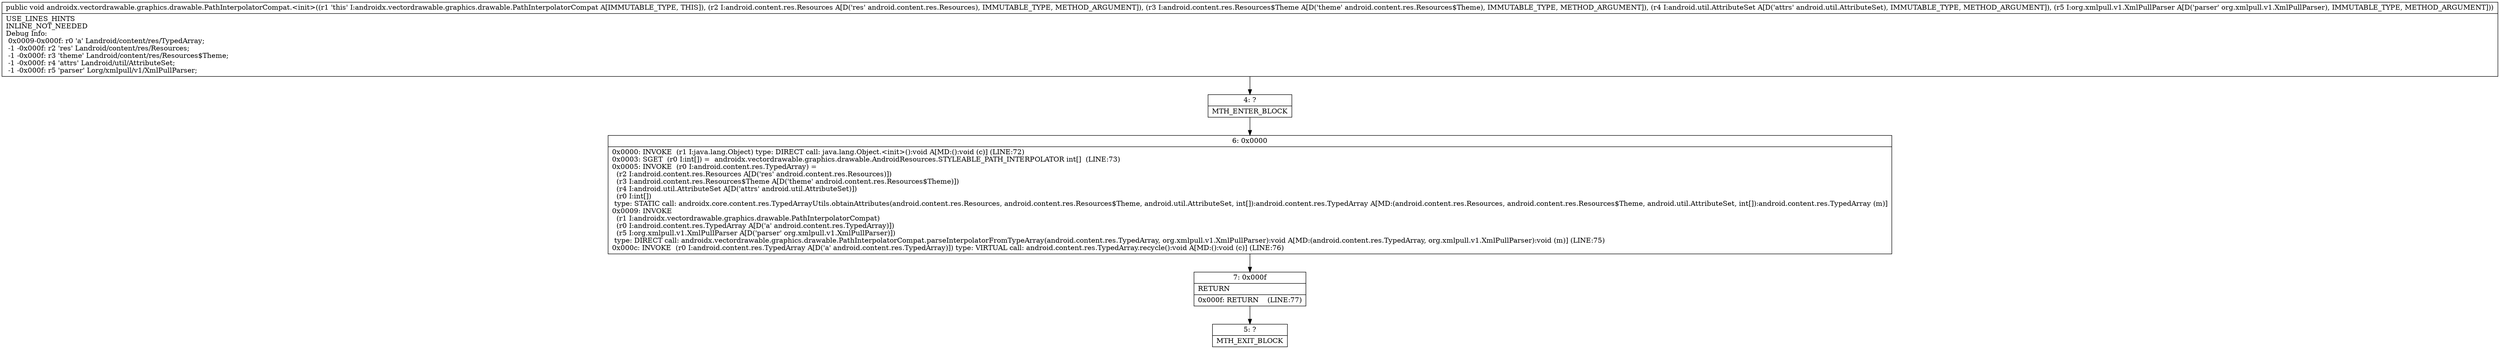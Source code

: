digraph "CFG forandroidx.vectordrawable.graphics.drawable.PathInterpolatorCompat.\<init\>(Landroid\/content\/res\/Resources;Landroid\/content\/res\/Resources$Theme;Landroid\/util\/AttributeSet;Lorg\/xmlpull\/v1\/XmlPullParser;)V" {
Node_4 [shape=record,label="{4\:\ ?|MTH_ENTER_BLOCK\l}"];
Node_6 [shape=record,label="{6\:\ 0x0000|0x0000: INVOKE  (r1 I:java.lang.Object) type: DIRECT call: java.lang.Object.\<init\>():void A[MD:():void (c)] (LINE:72)\l0x0003: SGET  (r0 I:int[]) =  androidx.vectordrawable.graphics.drawable.AndroidResources.STYLEABLE_PATH_INTERPOLATOR int[]  (LINE:73)\l0x0005: INVOKE  (r0 I:android.content.res.TypedArray) = \l  (r2 I:android.content.res.Resources A[D('res' android.content.res.Resources)])\l  (r3 I:android.content.res.Resources$Theme A[D('theme' android.content.res.Resources$Theme)])\l  (r4 I:android.util.AttributeSet A[D('attrs' android.util.AttributeSet)])\l  (r0 I:int[])\l type: STATIC call: androidx.core.content.res.TypedArrayUtils.obtainAttributes(android.content.res.Resources, android.content.res.Resources$Theme, android.util.AttributeSet, int[]):android.content.res.TypedArray A[MD:(android.content.res.Resources, android.content.res.Resources$Theme, android.util.AttributeSet, int[]):android.content.res.TypedArray (m)]\l0x0009: INVOKE  \l  (r1 I:androidx.vectordrawable.graphics.drawable.PathInterpolatorCompat)\l  (r0 I:android.content.res.TypedArray A[D('a' android.content.res.TypedArray)])\l  (r5 I:org.xmlpull.v1.XmlPullParser A[D('parser' org.xmlpull.v1.XmlPullParser)])\l type: DIRECT call: androidx.vectordrawable.graphics.drawable.PathInterpolatorCompat.parseInterpolatorFromTypeArray(android.content.res.TypedArray, org.xmlpull.v1.XmlPullParser):void A[MD:(android.content.res.TypedArray, org.xmlpull.v1.XmlPullParser):void (m)] (LINE:75)\l0x000c: INVOKE  (r0 I:android.content.res.TypedArray A[D('a' android.content.res.TypedArray)]) type: VIRTUAL call: android.content.res.TypedArray.recycle():void A[MD:():void (c)] (LINE:76)\l}"];
Node_7 [shape=record,label="{7\:\ 0x000f|RETURN\l|0x000f: RETURN    (LINE:77)\l}"];
Node_5 [shape=record,label="{5\:\ ?|MTH_EXIT_BLOCK\l}"];
MethodNode[shape=record,label="{public void androidx.vectordrawable.graphics.drawable.PathInterpolatorCompat.\<init\>((r1 'this' I:androidx.vectordrawable.graphics.drawable.PathInterpolatorCompat A[IMMUTABLE_TYPE, THIS]), (r2 I:android.content.res.Resources A[D('res' android.content.res.Resources), IMMUTABLE_TYPE, METHOD_ARGUMENT]), (r3 I:android.content.res.Resources$Theme A[D('theme' android.content.res.Resources$Theme), IMMUTABLE_TYPE, METHOD_ARGUMENT]), (r4 I:android.util.AttributeSet A[D('attrs' android.util.AttributeSet), IMMUTABLE_TYPE, METHOD_ARGUMENT]), (r5 I:org.xmlpull.v1.XmlPullParser A[D('parser' org.xmlpull.v1.XmlPullParser), IMMUTABLE_TYPE, METHOD_ARGUMENT]))  | USE_LINES_HINTS\lINLINE_NOT_NEEDED\lDebug Info:\l  0x0009\-0x000f: r0 'a' Landroid\/content\/res\/TypedArray;\l  \-1 \-0x000f: r2 'res' Landroid\/content\/res\/Resources;\l  \-1 \-0x000f: r3 'theme' Landroid\/content\/res\/Resources$Theme;\l  \-1 \-0x000f: r4 'attrs' Landroid\/util\/AttributeSet;\l  \-1 \-0x000f: r5 'parser' Lorg\/xmlpull\/v1\/XmlPullParser;\l}"];
MethodNode -> Node_4;Node_4 -> Node_6;
Node_6 -> Node_7;
Node_7 -> Node_5;
}

